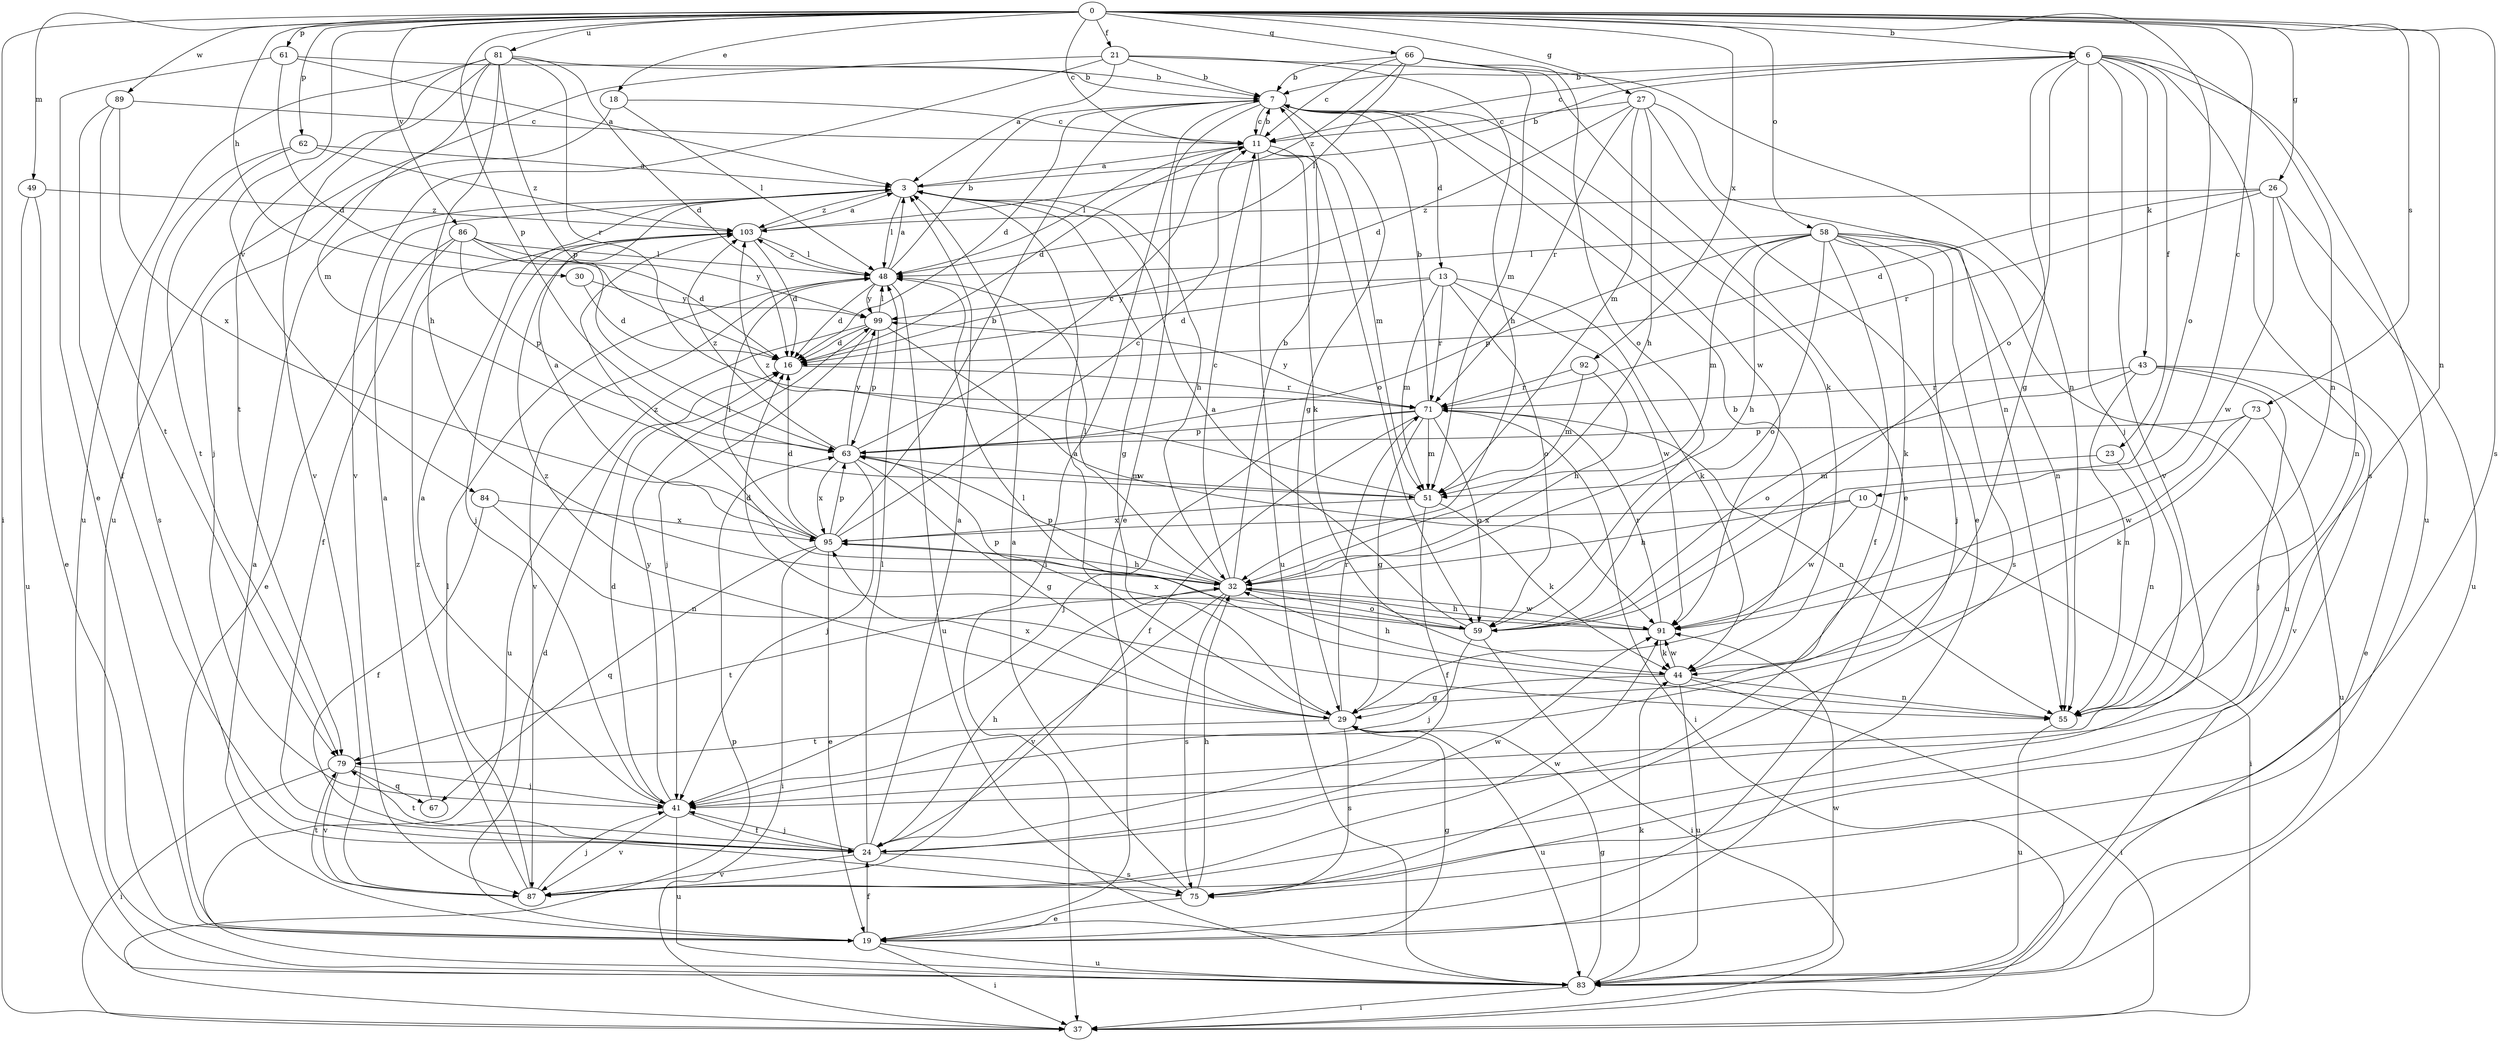 strict digraph  {
0;
3;
6;
7;
10;
11;
13;
16;
18;
19;
21;
23;
24;
26;
27;
29;
30;
32;
37;
41;
43;
44;
48;
49;
51;
55;
58;
59;
61;
62;
63;
66;
67;
71;
73;
75;
79;
81;
83;
84;
86;
87;
89;
91;
92;
95;
99;
103;
0 -> 6  [label=b];
0 -> 10  [label=c];
0 -> 11  [label=c];
0 -> 18  [label=e];
0 -> 21  [label=f];
0 -> 26  [label=g];
0 -> 27  [label=g];
0 -> 30  [label=h];
0 -> 37  [label=i];
0 -> 49  [label=m];
0 -> 55  [label=n];
0 -> 58  [label=o];
0 -> 59  [label=o];
0 -> 61  [label=p];
0 -> 62  [label=p];
0 -> 63  [label=p];
0 -> 66  [label=q];
0 -> 73  [label=s];
0 -> 75  [label=s];
0 -> 81  [label=u];
0 -> 84  [label=v];
0 -> 86  [label=v];
0 -> 89  [label=w];
0 -> 92  [label=x];
3 -> 6  [label=b];
3 -> 29  [label=g];
3 -> 32  [label=h];
3 -> 48  [label=l];
3 -> 103  [label=z];
6 -> 7  [label=b];
6 -> 11  [label=c];
6 -> 23  [label=f];
6 -> 29  [label=g];
6 -> 41  [label=j];
6 -> 43  [label=k];
6 -> 55  [label=n];
6 -> 59  [label=o];
6 -> 75  [label=s];
6 -> 83  [label=u];
6 -> 87  [label=v];
7 -> 11  [label=c];
7 -> 13  [label=d];
7 -> 16  [label=d];
7 -> 19  [label=e];
7 -> 29  [label=g];
7 -> 37  [label=i];
7 -> 44  [label=k];
7 -> 91  [label=w];
10 -> 32  [label=h];
10 -> 37  [label=i];
10 -> 91  [label=w];
10 -> 95  [label=x];
11 -> 3  [label=a];
11 -> 7  [label=b];
11 -> 16  [label=d];
11 -> 44  [label=k];
11 -> 48  [label=l];
11 -> 51  [label=m];
11 -> 59  [label=o];
11 -> 83  [label=u];
13 -> 16  [label=d];
13 -> 44  [label=k];
13 -> 51  [label=m];
13 -> 59  [label=o];
13 -> 71  [label=r];
13 -> 91  [label=w];
13 -> 99  [label=y];
16 -> 71  [label=r];
18 -> 11  [label=c];
18 -> 41  [label=j];
18 -> 48  [label=l];
19 -> 3  [label=a];
19 -> 16  [label=d];
19 -> 24  [label=f];
19 -> 29  [label=g];
19 -> 37  [label=i];
19 -> 83  [label=u];
21 -> 3  [label=a];
21 -> 7  [label=b];
21 -> 19  [label=e];
21 -> 32  [label=h];
21 -> 83  [label=u];
21 -> 87  [label=v];
23 -> 51  [label=m];
23 -> 55  [label=n];
24 -> 3  [label=a];
24 -> 32  [label=h];
24 -> 41  [label=j];
24 -> 48  [label=l];
24 -> 75  [label=s];
24 -> 79  [label=t];
24 -> 87  [label=v];
24 -> 91  [label=w];
26 -> 16  [label=d];
26 -> 55  [label=n];
26 -> 71  [label=r];
26 -> 83  [label=u];
26 -> 91  [label=w];
26 -> 103  [label=z];
27 -> 11  [label=c];
27 -> 16  [label=d];
27 -> 19  [label=e];
27 -> 32  [label=h];
27 -> 51  [label=m];
27 -> 55  [label=n];
27 -> 71  [label=r];
29 -> 3  [label=a];
29 -> 7  [label=b];
29 -> 71  [label=r];
29 -> 75  [label=s];
29 -> 79  [label=t];
29 -> 83  [label=u];
29 -> 95  [label=x];
29 -> 103  [label=z];
30 -> 16  [label=d];
30 -> 99  [label=y];
32 -> 7  [label=b];
32 -> 11  [label=c];
32 -> 48  [label=l];
32 -> 59  [label=o];
32 -> 63  [label=p];
32 -> 75  [label=s];
32 -> 79  [label=t];
32 -> 87  [label=v];
32 -> 91  [label=w];
32 -> 103  [label=z];
37 -> 63  [label=p];
41 -> 3  [label=a];
41 -> 16  [label=d];
41 -> 24  [label=f];
41 -> 83  [label=u];
41 -> 87  [label=v];
41 -> 99  [label=y];
43 -> 19  [label=e];
43 -> 41  [label=j];
43 -> 55  [label=n];
43 -> 59  [label=o];
43 -> 71  [label=r];
43 -> 87  [label=v];
44 -> 29  [label=g];
44 -> 32  [label=h];
44 -> 37  [label=i];
44 -> 55  [label=n];
44 -> 83  [label=u];
44 -> 91  [label=w];
48 -> 3  [label=a];
48 -> 7  [label=b];
48 -> 16  [label=d];
48 -> 83  [label=u];
48 -> 87  [label=v];
48 -> 99  [label=y];
48 -> 103  [label=z];
49 -> 19  [label=e];
49 -> 83  [label=u];
49 -> 103  [label=z];
51 -> 24  [label=f];
51 -> 44  [label=k];
51 -> 95  [label=x];
51 -> 103  [label=z];
55 -> 48  [label=l];
55 -> 83  [label=u];
58 -> 24  [label=f];
58 -> 32  [label=h];
58 -> 41  [label=j];
58 -> 44  [label=k];
58 -> 48  [label=l];
58 -> 51  [label=m];
58 -> 55  [label=n];
58 -> 59  [label=o];
58 -> 63  [label=p];
58 -> 75  [label=s];
58 -> 83  [label=u];
59 -> 3  [label=a];
59 -> 37  [label=i];
59 -> 41  [label=j];
59 -> 63  [label=p];
59 -> 95  [label=x];
61 -> 3  [label=a];
61 -> 7  [label=b];
61 -> 16  [label=d];
61 -> 19  [label=e];
62 -> 3  [label=a];
62 -> 75  [label=s];
62 -> 79  [label=t];
62 -> 103  [label=z];
63 -> 11  [label=c];
63 -> 29  [label=g];
63 -> 41  [label=j];
63 -> 51  [label=m];
63 -> 95  [label=x];
63 -> 99  [label=y];
63 -> 103  [label=z];
66 -> 7  [label=b];
66 -> 11  [label=c];
66 -> 48  [label=l];
66 -> 51  [label=m];
66 -> 55  [label=n];
66 -> 59  [label=o];
66 -> 103  [label=z];
67 -> 3  [label=a];
71 -> 7  [label=b];
71 -> 24  [label=f];
71 -> 29  [label=g];
71 -> 37  [label=i];
71 -> 41  [label=j];
71 -> 51  [label=m];
71 -> 55  [label=n];
71 -> 59  [label=o];
71 -> 63  [label=p];
71 -> 99  [label=y];
73 -> 44  [label=k];
73 -> 63  [label=p];
73 -> 83  [label=u];
73 -> 91  [label=w];
75 -> 3  [label=a];
75 -> 19  [label=e];
75 -> 32  [label=h];
79 -> 37  [label=i];
79 -> 41  [label=j];
79 -> 67  [label=q];
79 -> 87  [label=v];
81 -> 7  [label=b];
81 -> 16  [label=d];
81 -> 32  [label=h];
81 -> 51  [label=m];
81 -> 63  [label=p];
81 -> 71  [label=r];
81 -> 79  [label=t];
81 -> 83  [label=u];
81 -> 87  [label=v];
83 -> 29  [label=g];
83 -> 37  [label=i];
83 -> 44  [label=k];
83 -> 91  [label=w];
84 -> 24  [label=f];
84 -> 55  [label=n];
84 -> 95  [label=x];
86 -> 16  [label=d];
86 -> 19  [label=e];
86 -> 24  [label=f];
86 -> 48  [label=l];
86 -> 63  [label=p];
86 -> 99  [label=y];
87 -> 41  [label=j];
87 -> 48  [label=l];
87 -> 79  [label=t];
87 -> 91  [label=w];
87 -> 103  [label=z];
89 -> 11  [label=c];
89 -> 24  [label=f];
89 -> 79  [label=t];
89 -> 95  [label=x];
91 -> 16  [label=d];
91 -> 32  [label=h];
91 -> 44  [label=k];
91 -> 71  [label=r];
92 -> 32  [label=h];
92 -> 51  [label=m];
92 -> 71  [label=r];
95 -> 3  [label=a];
95 -> 7  [label=b];
95 -> 11  [label=c];
95 -> 16  [label=d];
95 -> 19  [label=e];
95 -> 32  [label=h];
95 -> 37  [label=i];
95 -> 48  [label=l];
95 -> 63  [label=p];
95 -> 67  [label=q];
99 -> 16  [label=d];
99 -> 41  [label=j];
99 -> 48  [label=l];
99 -> 63  [label=p];
99 -> 83  [label=u];
99 -> 91  [label=w];
103 -> 3  [label=a];
103 -> 16  [label=d];
103 -> 41  [label=j];
103 -> 48  [label=l];
}
